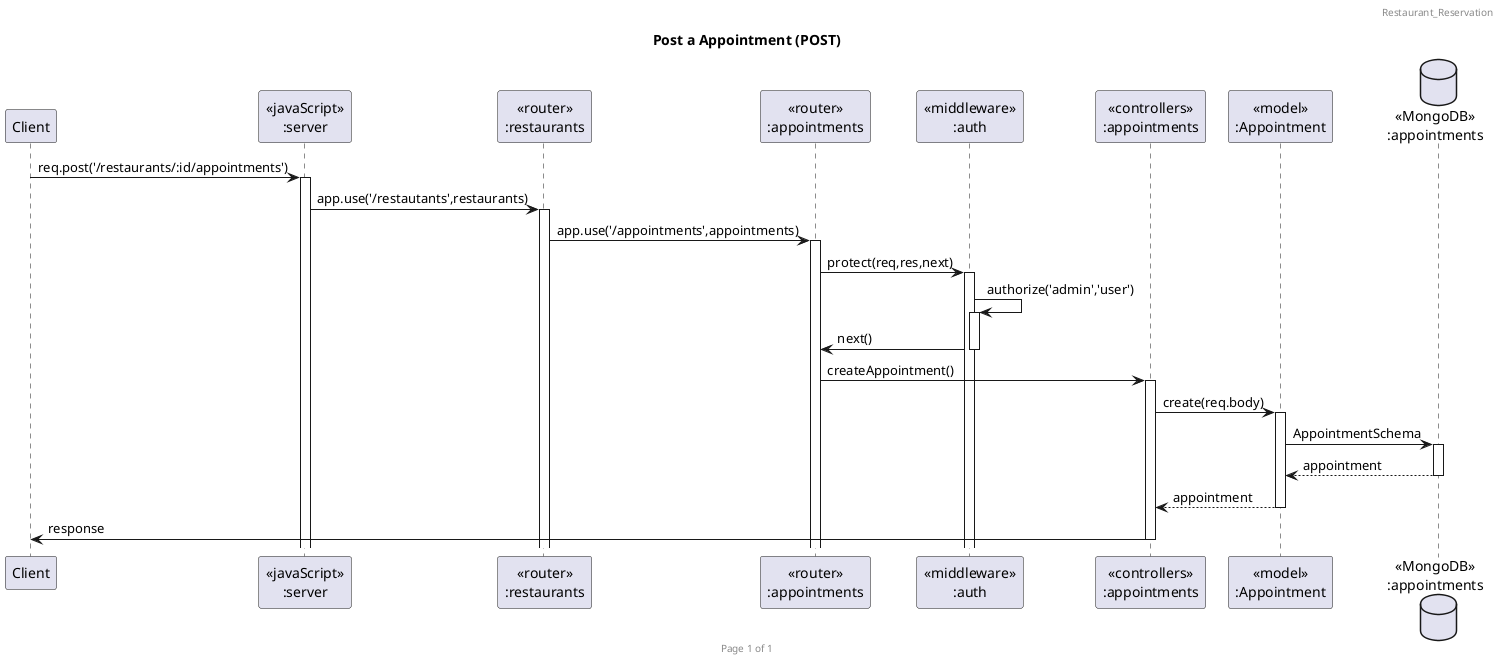 @startuml Appointment (POST)

header Restaurant_Reservation
footer Page %page% of %lastpage%
title "Post a Appointment (POST)"

participant "Client" as client
participant "<<javaScript>>\n:server" as server
participant "<<router>>\n:restaurants" as routerRestaurants
participant "<<router>>\n:appointments" as routerAppointments
participant "<<middleware>>\n:auth" as middlewareAuth
participant "<<controllers>>\n:appointments" as controllersAppointments
participant "<<model>>\n:Appointment" as modelAppointment
database "<<MongoDB>>\n:appointments" as AppointmentsDatabase

client->server ++:req.post('/restaurants/:id/appointments')
server->routerRestaurants ++:app.use('/restautants',restaurants)
routerRestaurants->routerAppointments ++:app.use('/appointments',appointments)
routerAppointments -> middlewareAuth ++:protect(req,res,next)
middlewareAuth -> middlewareAuth ++:authorize('admin','user')
middlewareAuth -> routerAppointments --: next()
routerAppointments-> controllersAppointments ++:createAppointment()
controllersAppointments->modelAppointment ++:create(req.body)
modelAppointment ->AppointmentsDatabase ++: AppointmentSchema
AppointmentsDatabase --> modelAppointment --: appointment
modelAppointment-->controllersAppointments --:appointment
controllersAppointments->client --:response

@enduml
